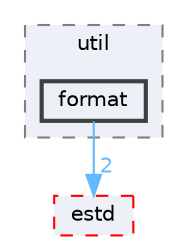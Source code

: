 digraph "format"
{
 // LATEX_PDF_SIZE
  bgcolor="transparent";
  edge [fontname=Helvetica,fontsize=10,labelfontname=Helvetica,labelfontsize=10];
  node [fontname=Helvetica,fontsize=10,shape=box,height=0.2,width=0.4];
  compound=true
  subgraph clusterdir_12dcd59c802ef7fc158ecdfc2ed25eac {
    graph [ bgcolor="#edf0f7", pencolor="grey50", label="util", fontname=Helvetica,fontsize=10 style="filled,dashed", URL="dir_12dcd59c802ef7fc158ecdfc2ed25eac.html",tooltip=""]
  dir_23872d550e0e4c2d24d1a96f1a9dea34 [label="format", fillcolor="#edf0f7", color="grey25", style="filled,bold", URL="dir_23872d550e0e4c2d24d1a96f1a9dea34.html",tooltip=""];
  }
  dir_705ed472854f071e46e92f9933f4d565 [label="estd", fillcolor="#edf0f7", color="red", style="filled,dashed", URL="dir_705ed472854f071e46e92f9933f4d565.html",tooltip=""];
  dir_23872d550e0e4c2d24d1a96f1a9dea34->dir_705ed472854f071e46e92f9933f4d565 [headlabel="2", labeldistance=1.5 headhref="dir_000088_000075.html" href="dir_000088_000075.html" color="steelblue1" fontcolor="steelblue1"];
}
